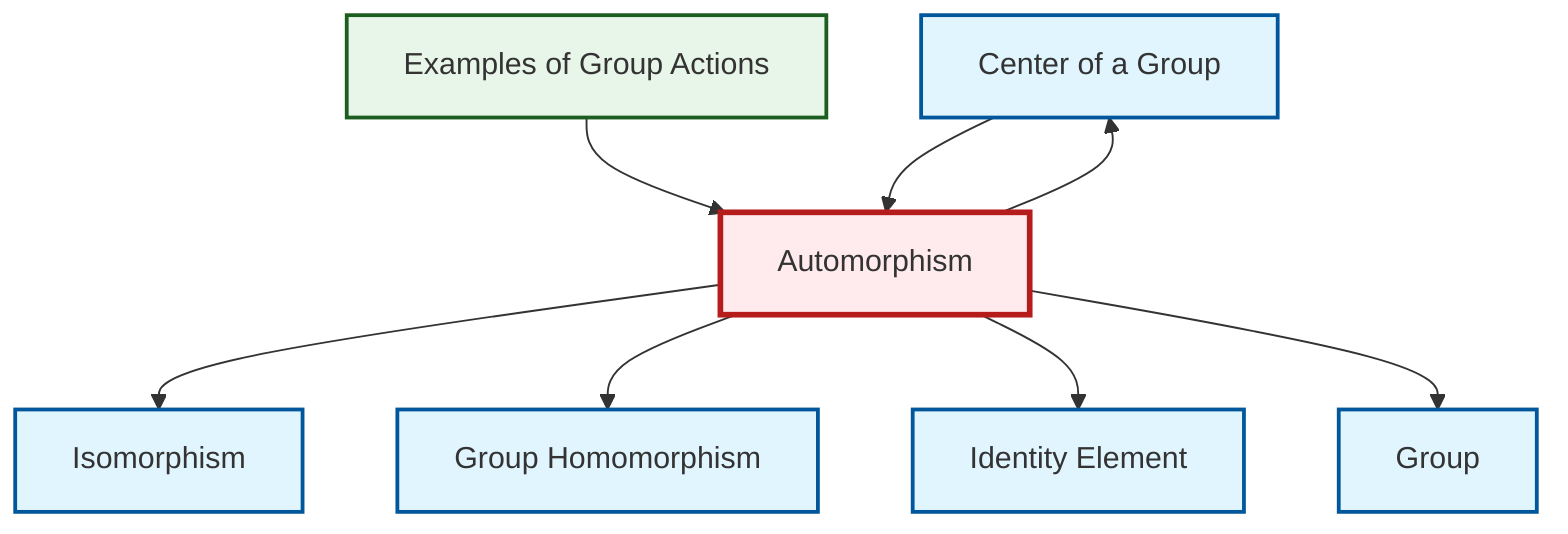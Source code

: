 graph TD
    classDef definition fill:#e1f5fe,stroke:#01579b,stroke-width:2px
    classDef theorem fill:#f3e5f5,stroke:#4a148c,stroke-width:2px
    classDef axiom fill:#fff3e0,stroke:#e65100,stroke-width:2px
    classDef example fill:#e8f5e9,stroke:#1b5e20,stroke-width:2px
    classDef current fill:#ffebee,stroke:#b71c1c,stroke-width:3px
    def-identity-element["Identity Element"]:::definition
    def-center-of-group["Center of a Group"]:::definition
    def-homomorphism["Group Homomorphism"]:::definition
    def-group["Group"]:::definition
    ex-group-action-examples["Examples of Group Actions"]:::example
    def-automorphism["Automorphism"]:::definition
    def-isomorphism["Isomorphism"]:::definition
    ex-group-action-examples --> def-automorphism
    def-automorphism --> def-isomorphism
    def-automorphism --> def-homomorphism
    def-center-of-group --> def-automorphism
    def-automorphism --> def-identity-element
    def-automorphism --> def-center-of-group
    def-automorphism --> def-group
    class def-automorphism current